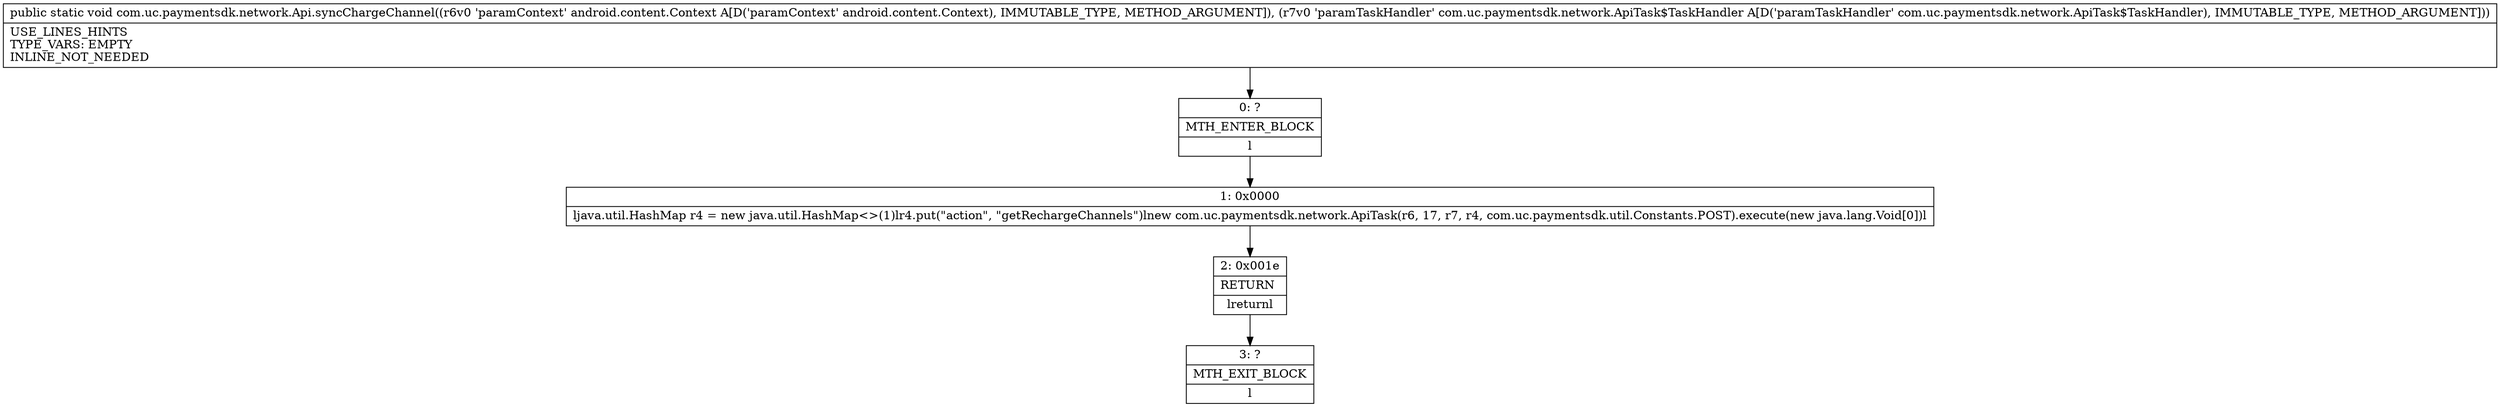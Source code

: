 digraph "CFG forcom.uc.paymentsdk.network.Api.syncChargeChannel(Landroid\/content\/Context;Lcom\/uc\/paymentsdk\/network\/ApiTask$TaskHandler;)V" {
Node_0 [shape=record,label="{0\:\ ?|MTH_ENTER_BLOCK\l|l}"];
Node_1 [shape=record,label="{1\:\ 0x0000|ljava.util.HashMap r4 = new java.util.HashMap\<\>(1)lr4.put(\"action\", \"getRechargeChannels\")lnew com.uc.paymentsdk.network.ApiTask(r6, 17, r7, r4, com.uc.paymentsdk.util.Constants.POST).execute(new java.lang.Void[0])l}"];
Node_2 [shape=record,label="{2\:\ 0x001e|RETURN\l|lreturnl}"];
Node_3 [shape=record,label="{3\:\ ?|MTH_EXIT_BLOCK\l|l}"];
MethodNode[shape=record,label="{public static void com.uc.paymentsdk.network.Api.syncChargeChannel((r6v0 'paramContext' android.content.Context A[D('paramContext' android.content.Context), IMMUTABLE_TYPE, METHOD_ARGUMENT]), (r7v0 'paramTaskHandler' com.uc.paymentsdk.network.ApiTask$TaskHandler A[D('paramTaskHandler' com.uc.paymentsdk.network.ApiTask$TaskHandler), IMMUTABLE_TYPE, METHOD_ARGUMENT]))  | USE_LINES_HINTS\lTYPE_VARS: EMPTY\lINLINE_NOT_NEEDED\l}"];
MethodNode -> Node_0;
Node_0 -> Node_1;
Node_1 -> Node_2;
Node_2 -> Node_3;
}

